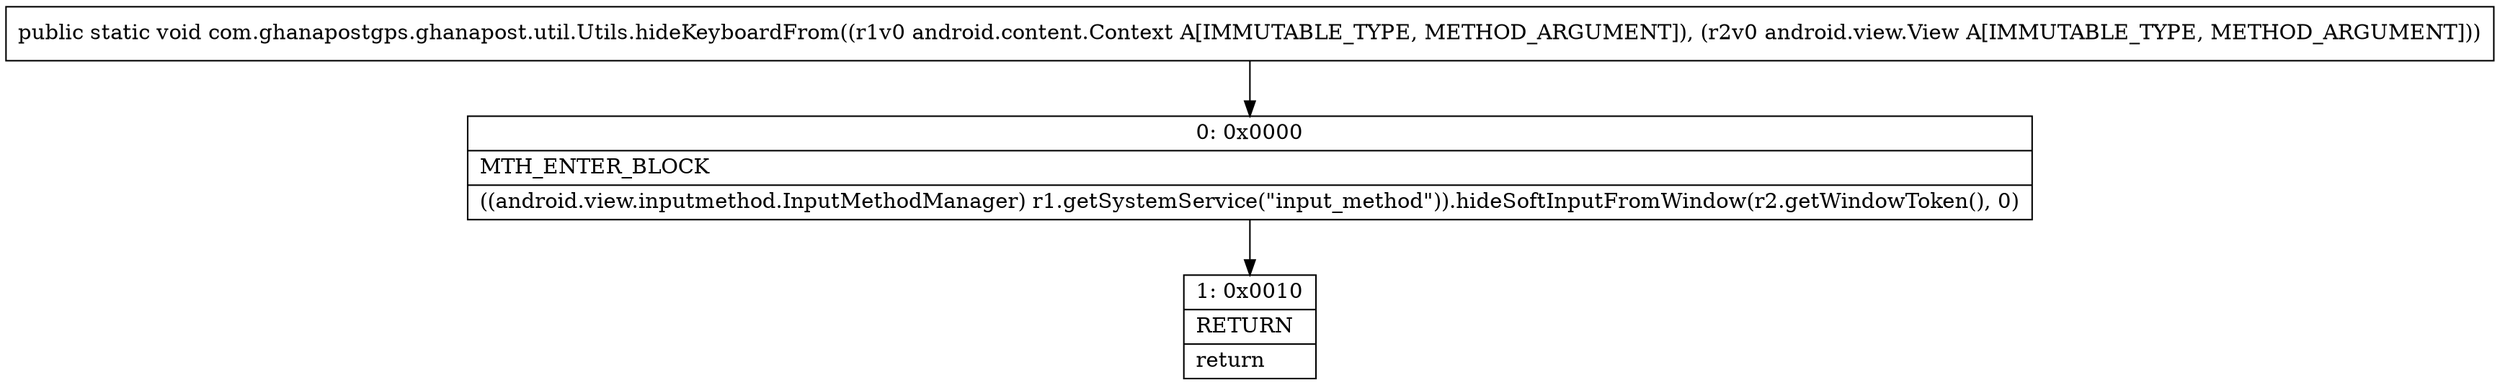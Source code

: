 digraph "CFG forcom.ghanapostgps.ghanapost.util.Utils.hideKeyboardFrom(Landroid\/content\/Context;Landroid\/view\/View;)V" {
Node_0 [shape=record,label="{0\:\ 0x0000|MTH_ENTER_BLOCK\l|((android.view.inputmethod.InputMethodManager) r1.getSystemService(\"input_method\")).hideSoftInputFromWindow(r2.getWindowToken(), 0)\l}"];
Node_1 [shape=record,label="{1\:\ 0x0010|RETURN\l|return\l}"];
MethodNode[shape=record,label="{public static void com.ghanapostgps.ghanapost.util.Utils.hideKeyboardFrom((r1v0 android.content.Context A[IMMUTABLE_TYPE, METHOD_ARGUMENT]), (r2v0 android.view.View A[IMMUTABLE_TYPE, METHOD_ARGUMENT])) }"];
MethodNode -> Node_0;
Node_0 -> Node_1;
}


